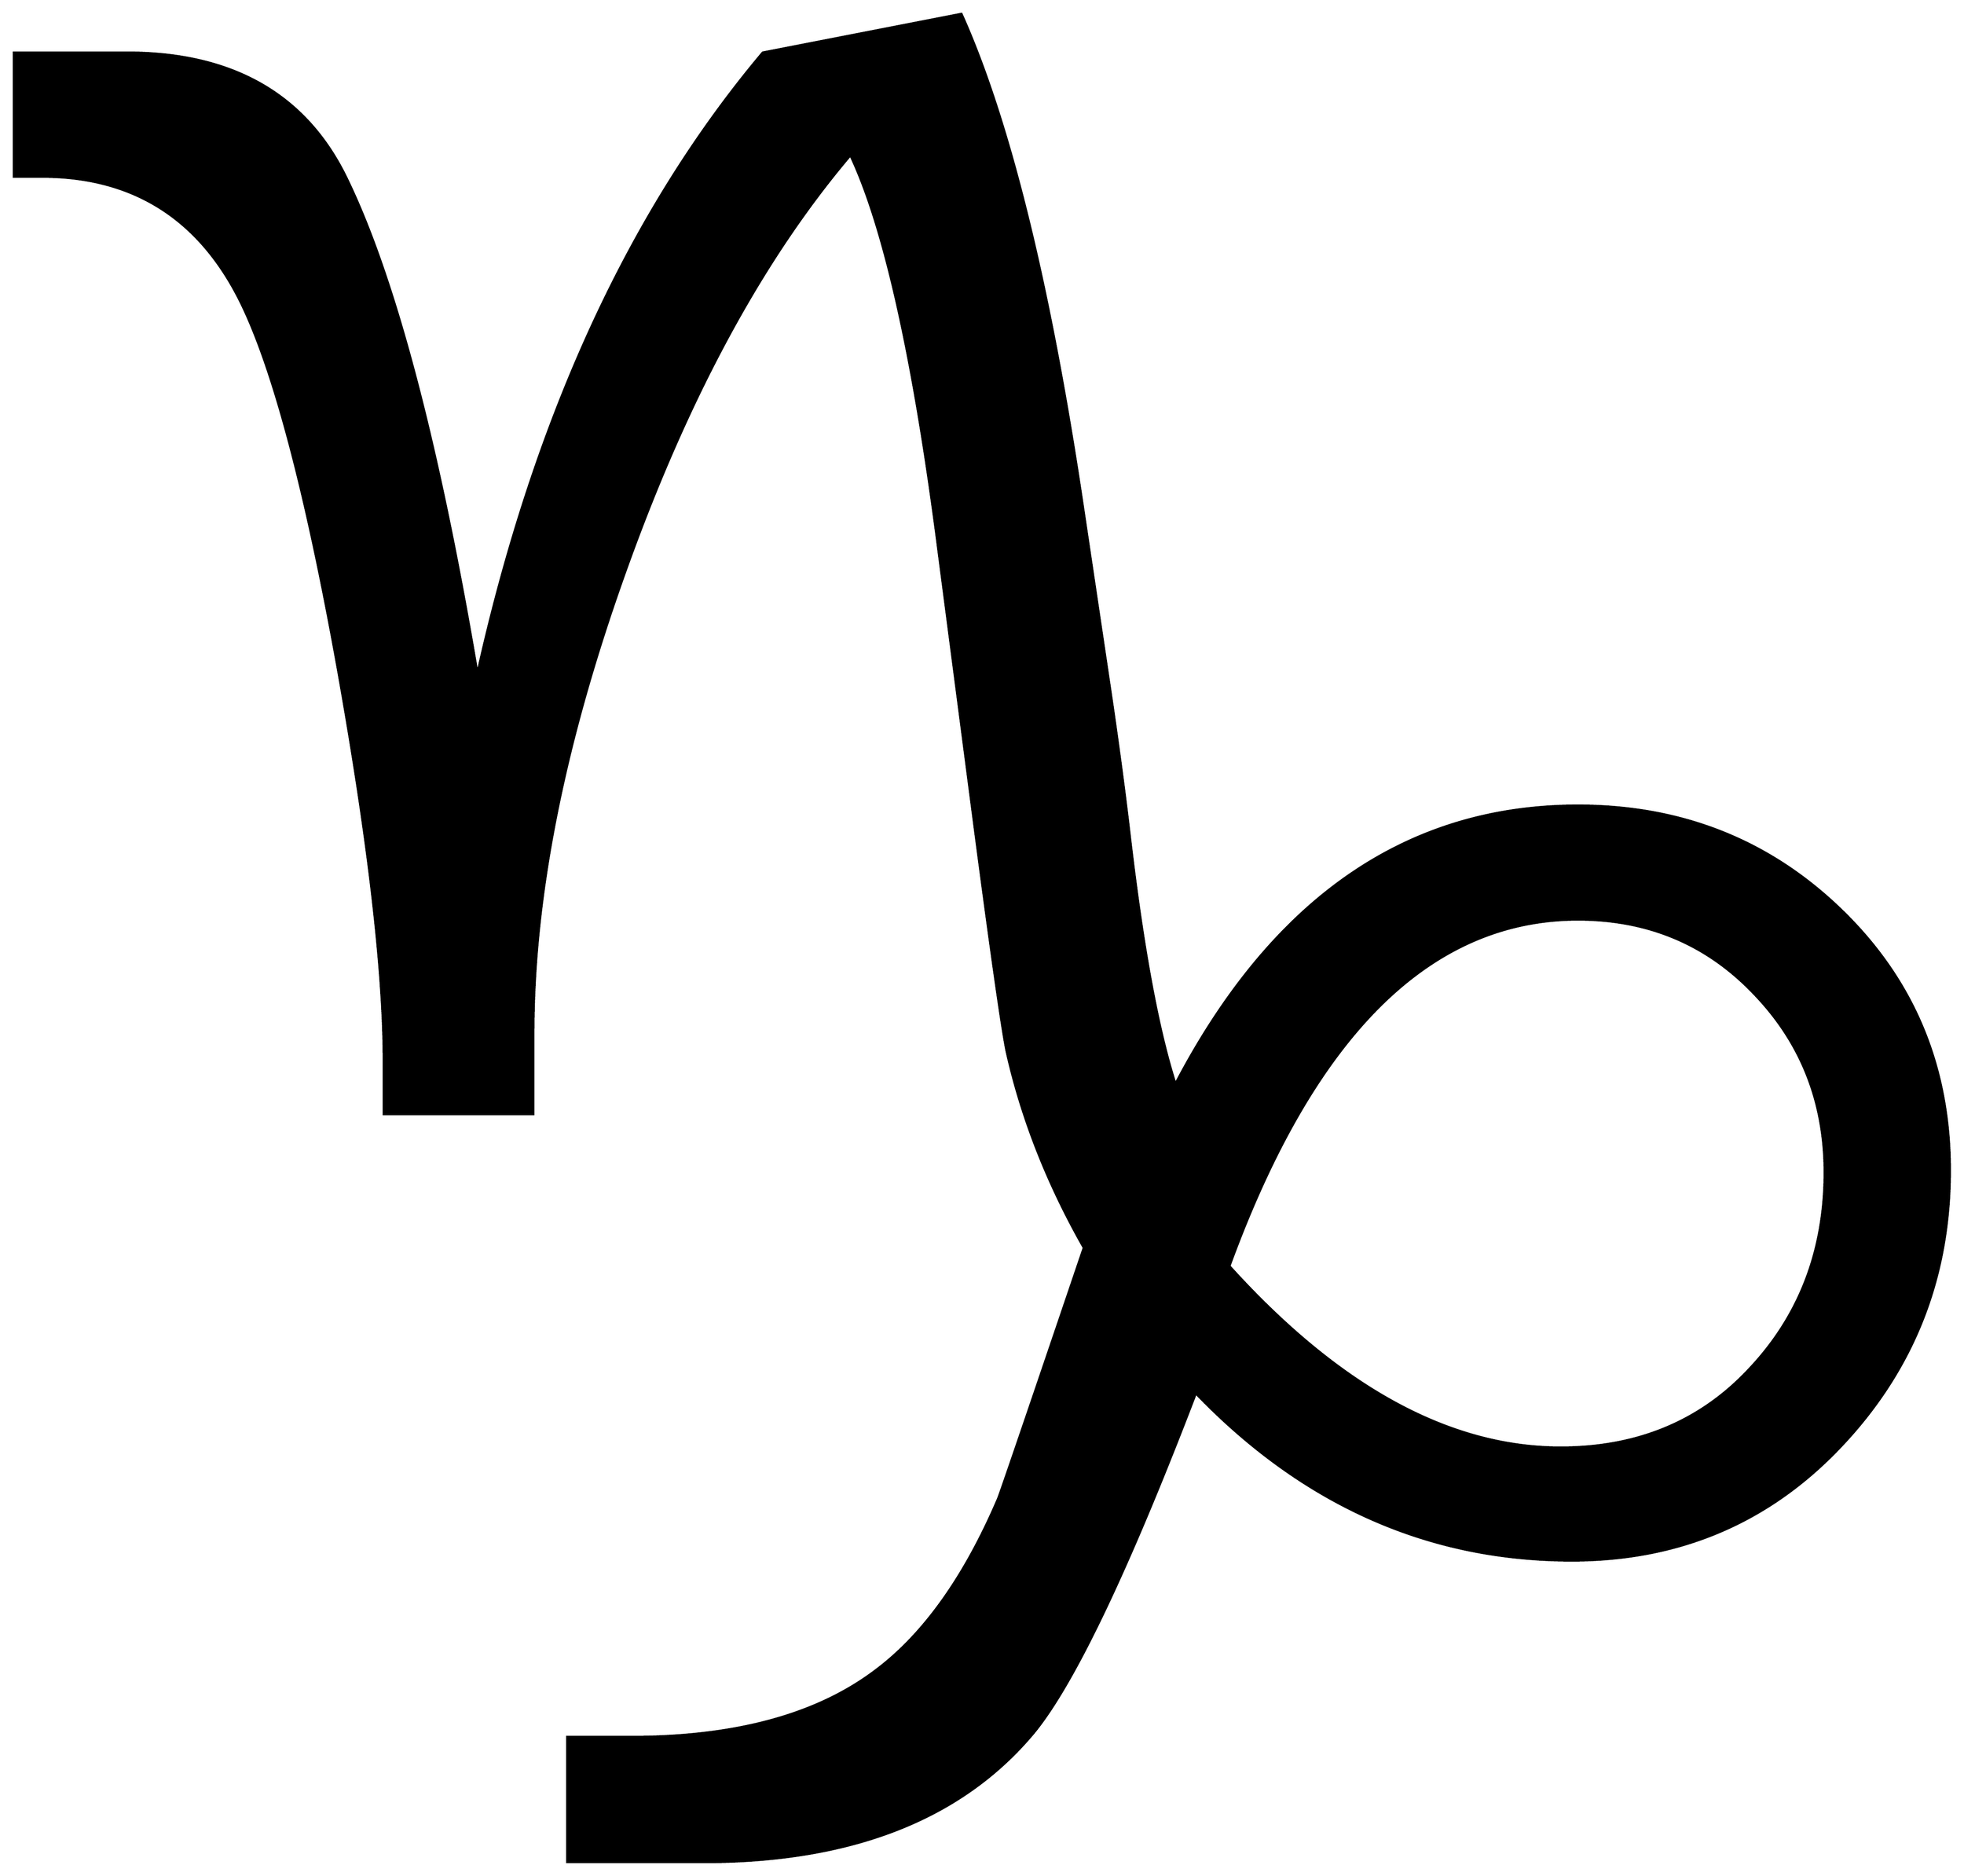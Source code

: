 


\begin{tikzpicture}[y=0.80pt, x=0.80pt, yscale=-1.0, xscale=1.0, inner sep=0pt, outer sep=0pt]
\begin{scope}[shift={(100.0,1735.0)},nonzero rule]
  \path[draw=.,fill=.,line width=1.600pt] (2073.0,-383.0) ..
    controls (2073.0,-277.667) and (2037.333,-187.333) ..
    (1966.0,-112.0) .. controls (1895.333,-37.333) and (1807.333,-0.0)
    .. (1702.0,0.0) .. controls (1561.333,0.0) and (1438.333,-54.667)
    .. (1333.0,-164.0) .. controls (1266.333,10.0) and
    (1213.333,121.0) .. (1174.0,169.0) .. controls (1103.333,253.667)
    and (995.333,296.0) .. (850.0,296.0) -- (716.0,296.0) --
    (716.0,173.0) -- (779.0,173.0) .. controls (880.333,173.0) and
    (959.667,151.667) .. (1017.0,109.0) .. controls (1065.0,73.667)
    and (1105.667,17.0) .. (1139.0,-61.0) .. controls
    (1141.667,-67.667) and (1169.667,-149.667) .. (1223.0,-307.0) ..
    controls (1187.0,-370.333) and (1161.667,-435.0) ..
    (1147.0,-501.0) .. controls (1142.333,-525.0) and
    (1132.333,-595.0) .. (1117.0,-711.0) -- (1080.0,-994.0) ..
    controls (1056.0,-1180.0) and (1027.333,-1308.333) ..
    (994.0,-1379.0) .. controls (908.0,-1277.667) and
    (834.667,-1142.333) .. (774.0,-973.0) .. controls (713.333,-804.333)
    and (683.0,-652.667) .. (683.0,-518.0) -- (683.0,-438.0) --
    (536.0,-438.0) -- (536.0,-490.0) .. controls (536.0,-578.667)
    and (521.0,-707.0) .. (491.0,-875.0) .. controls
    (458.333,-1056.333) and (425.333,-1178.667) .. (392.0,-1242.0) ..
    controls (351.333,-1319.333) and (287.667,-1358.0) ..
    (201.0,-1358.0) -- (173.0,-1358.0) -- (173.0,-1480.0) --
    (284.0,-1480.0) .. controls (387.333,-1480.0) and
    (459.0,-1439.333) .. (499.0,-1358.0) .. controls
    (546.333,-1261.333) and (589.333,-1099.0) .. (628.0,-871.0) ..
    controls (684.0,-1121.667) and (777.333,-1324.667) ..
    (908.0,-1480.0) -- (1103.0,-1518.0) .. controls
    (1150.333,-1412.667) and (1190.333,-1249.667) .. (1223.0,-1029.0) --
    (1250.0,-848.0) .. controls (1257.333,-798.0) and
    (1263.333,-753.0) .. (1268.0,-713.0) .. controls
    (1280.667,-603.667) and (1295.667,-522.0) .. (1313.0,-468.0) ..
    controls (1408.333,-650.0) and (1540.0,-741.0) ..
    (1708.0,-741.0) .. controls (1810.0,-741.0) and
    (1896.333,-706.667) .. (1967.0,-638.0) .. controls
    (2037.667,-569.333) and (2073.0,-484.333) .. (2073.0,-383.0) --
    cycle(1950.0,-381.0) .. controls (1950.0,-450.333) and
    (1926.667,-509.0) .. (1880.0,-557.0) .. controls
    (1834.0,-605.0) and (1776.667,-629.0) .. (1708.0,-629.0) ..
    controls (1562.667,-629.0) and (1448.667,-515.667) ..
    (1366.0,-289.0) .. controls (1473.333,-170.333) and
    (1581.667,-111.0) .. (1691.0,-111.0) .. controls
    (1767.0,-111.0) and (1829.0,-137.0) .. (1877.0,-189.0) ..
    controls (1925.667,-241.0) and (1950.0,-305.0) ..
    (1950.0,-381.0) -- cycle;
\end{scope}

\end{tikzpicture}

